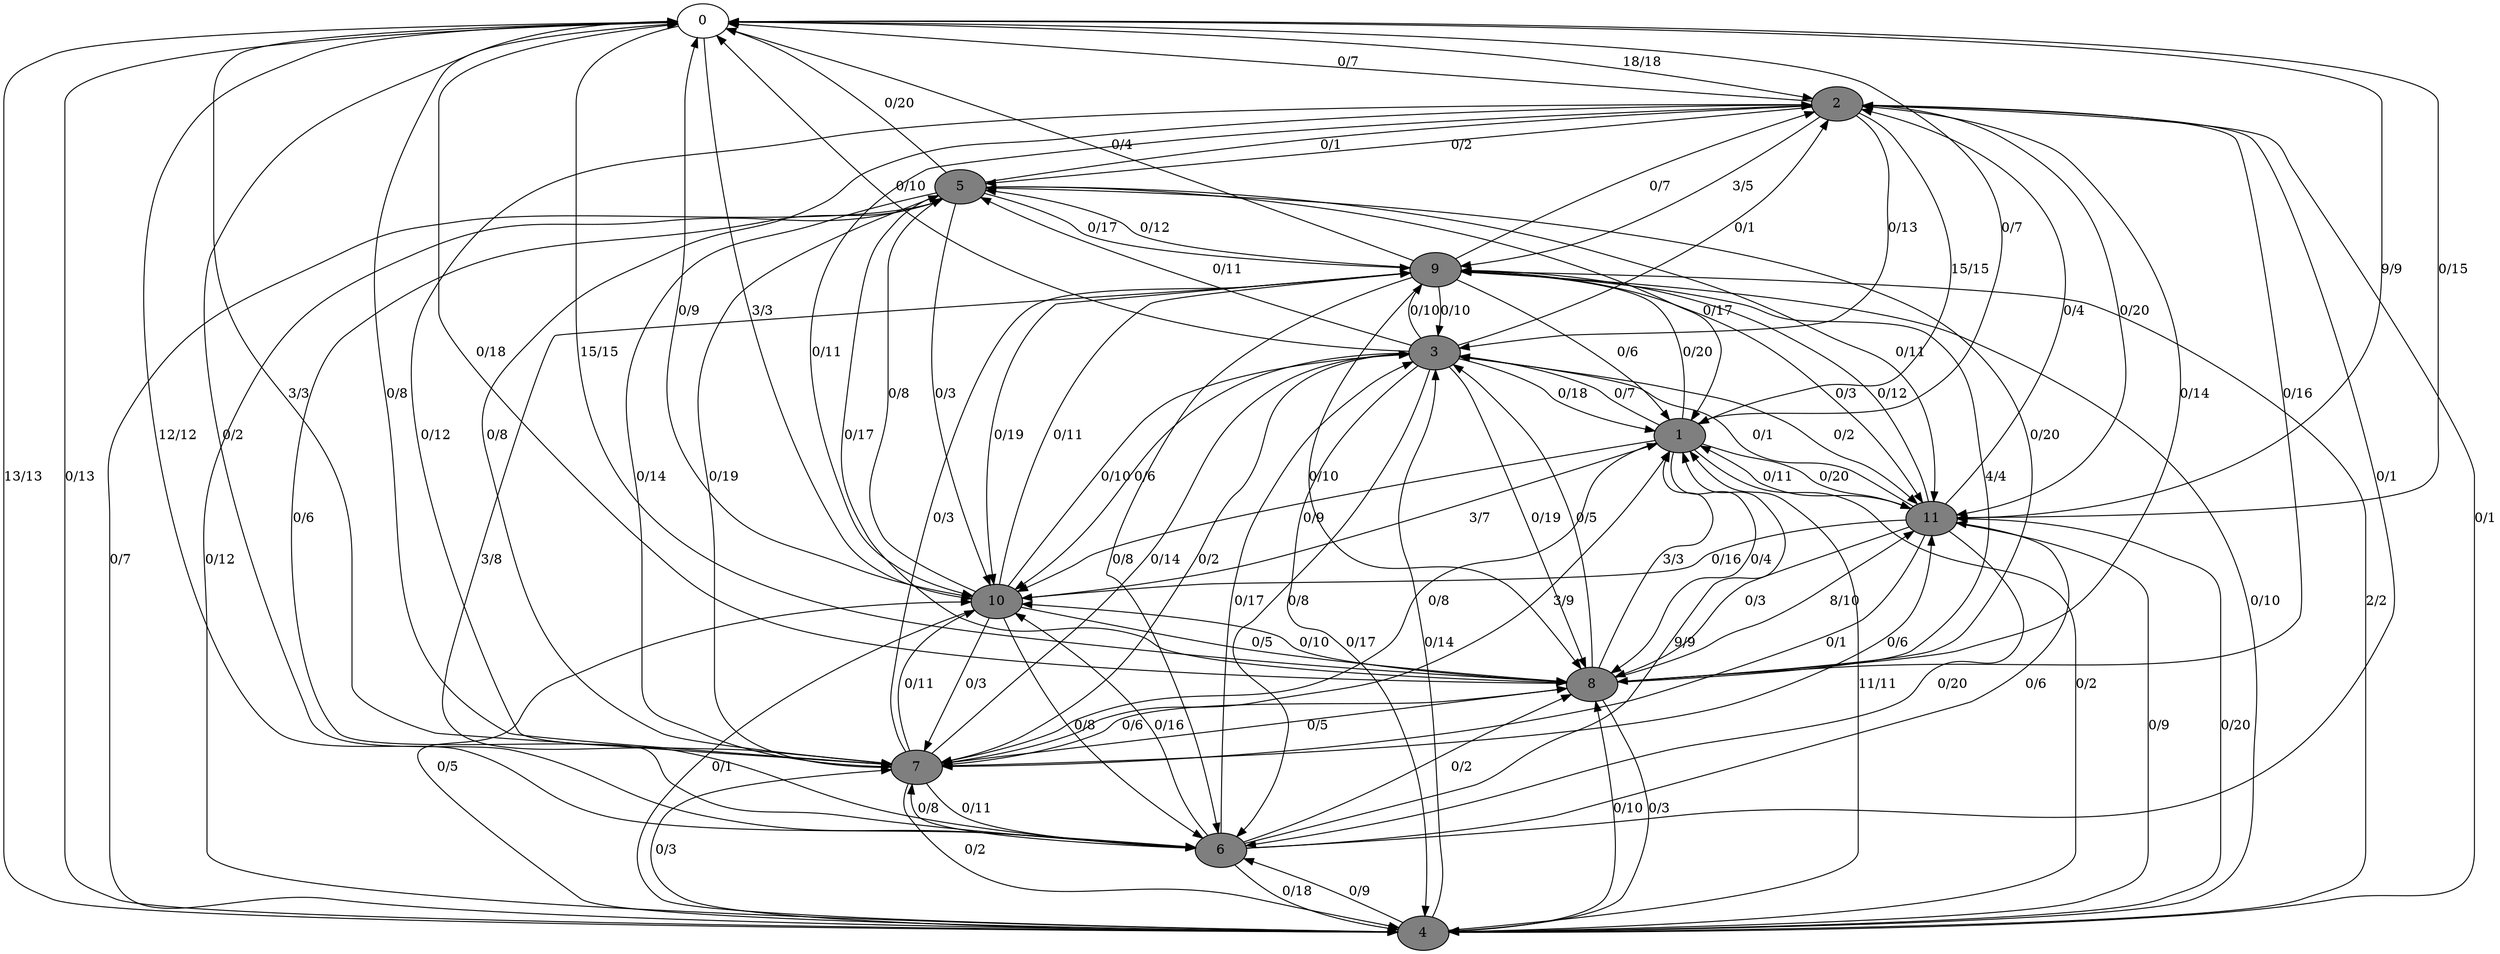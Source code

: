 digraph G {
	0[style=filled fillcolor=grey100];
	0->2[label ="18/18"] ;
	0->4[label ="13/13"] ;
	0->6[label ="12/12"] ;
	0->7[label ="3/3"] ;
	0->8[label ="15/15"] ;
	0->10[label ="3/3"] ;
	0->11[label ="9/9"] ;
	1[style=filled fillcolor=grey50];
	1->0[label ="0/7"] ;
	1->3[label ="0/7"] ;
	1->4[label ="0/2"] ;
	1->7[label ="0/8"] ;
	1->8[label ="0/4"] ;
	1->9[label ="0/20"] ;
	1->10[label ="0/9"] ;
	1->11[label ="0/20"] ;
	2[style=filled fillcolor=grey50];
	2->0[label ="0/7"] ;
	2->1[label ="15/15"] ;
	2->3[label ="0/13"] ;
	2->5[label ="0/2"] ;
	2->7[label ="0/12"] ;
	2->8[label ="0/16"] ;
	2->9[label ="3/5"] ;
	2->10[label ="0/11"] ;
	2->11[label ="0/20"] ;
	3[style=filled fillcolor=grey50];
	3->0[label ="0/10"] ;
	3->1[label ="0/18"] ;
	3->2[label ="0/1"] ;
	3->4[label ="0/17"] ;
	3->5[label ="0/11"] ;
	3->6[label ="0/8"] ;
	3->7[label ="0/2"] ;
	3->8[label ="0/19"] ;
	3->9[label ="0/10"] ;
	3->10[label ="0/6"] ;
	3->11[label ="0/2"] ;
	4[style=filled fillcolor=grey50];
	4->0[label ="0/13"] ;
	4->1[label ="11/11"] ;
	4->2[label ="0/1"] ;
	4->3[label ="0/14"] ;
	4->5[label ="0/12"] ;
	4->6[label ="0/9"] ;
	4->7[label ="0/3"] ;
	4->8[label ="0/10"] ;
	4->9[label ="2/2"] ;
	4->10[label ="0/5"] ;
	4->11[label ="0/20"] ;
	5[style=filled fillcolor=grey50];
	5->0[label ="0/20"] ;
	5->1[label ="0/17"] ;
	5->2[label ="0/1"] ;
	5->4[label ="0/7"] ;
	5->6[label ="0/6"] ;
	5->7[label ="0/14"] ;
	5->8[label ="0/17"] ;
	5->9[label ="0/17"] ;
	5->10[label ="0/3"] ;
	5->11[label ="0/11"] ;
	6[style=filled fillcolor=grey50];
	6->0[label ="0/2"] ;
	6->1[label ="9/9"] ;
	6->2[label ="0/1"] ;
	6->3[label ="0/17"] ;
	6->4[label ="0/18"] ;
	6->7[label ="0/8"] ;
	6->8[label ="0/2"] ;
	6->9[label ="3/8"] ;
	6->10[label ="0/16"] ;
	6->11[label ="0/6"] ;
	7[style=filled fillcolor=grey50];
	7->0[label ="0/8"] ;
	7->1[label ="3/9"] ;
	7->2[label ="0/8"] ;
	7->3[label ="0/14"] ;
	7->4[label ="0/2"] ;
	7->5[label ="0/19"] ;
	7->6[label ="0/11"] ;
	7->8[label ="0/5"] ;
	7->9[label ="0/3"] ;
	7->10[label ="0/11"] ;
	7->11[label ="0/6"] ;
	8[style=filled fillcolor=grey50];
	8->0[label ="0/18"] ;
	8->1[label ="3/3"] ;
	8->2[label ="0/14"] ;
	8->3[label ="0/5"] ;
	8->4[label ="0/3"] ;
	8->5[label ="0/20"] ;
	8->7[label ="0/6"] ;
	8->9[label ="4/4"] ;
	8->10[label ="0/10"] ;
	8->11[label ="8/10"] ;
	9[style=filled fillcolor=grey50];
	9->0[label ="0/4"] ;
	9->1[label ="0/6"] ;
	9->2[label ="0/7"] ;
	9->3[label ="0/10"] ;
	9->4[label ="0/10"] ;
	9->5[label ="0/12"] ;
	9->6[label ="0/8"] ;
	9->8[label ="0/10"] ;
	9->10[label ="0/19"] ;
	9->11[label ="0/3"] ;
	10[style=filled fillcolor=grey50];
	10->0[label ="0/9"] ;
	10->1[label ="3/7"] ;
	10->3[label ="0/10"] ;
	10->4[label ="0/1"] ;
	10->5[label ="0/8"] ;
	10->6[label ="0/8"] ;
	10->7[label ="0/3"] ;
	10->8[label ="0/5"] ;
	10->9[label ="0/11"] ;
	11[style=filled fillcolor=grey50];
	11->0[label ="0/15"] ;
	11->1[label ="0/11"] ;
	11->2[label ="0/4"] ;
	11->3[label ="0/1"] ;
	11->4[label ="0/9"] ;
	11->6[label ="0/20"] ;
	11->7[label ="0/1"] ;
	11->8[label ="0/3"] ;
	11->9[label ="0/12"] ;
	11->10[label ="0/16"] ;
}
